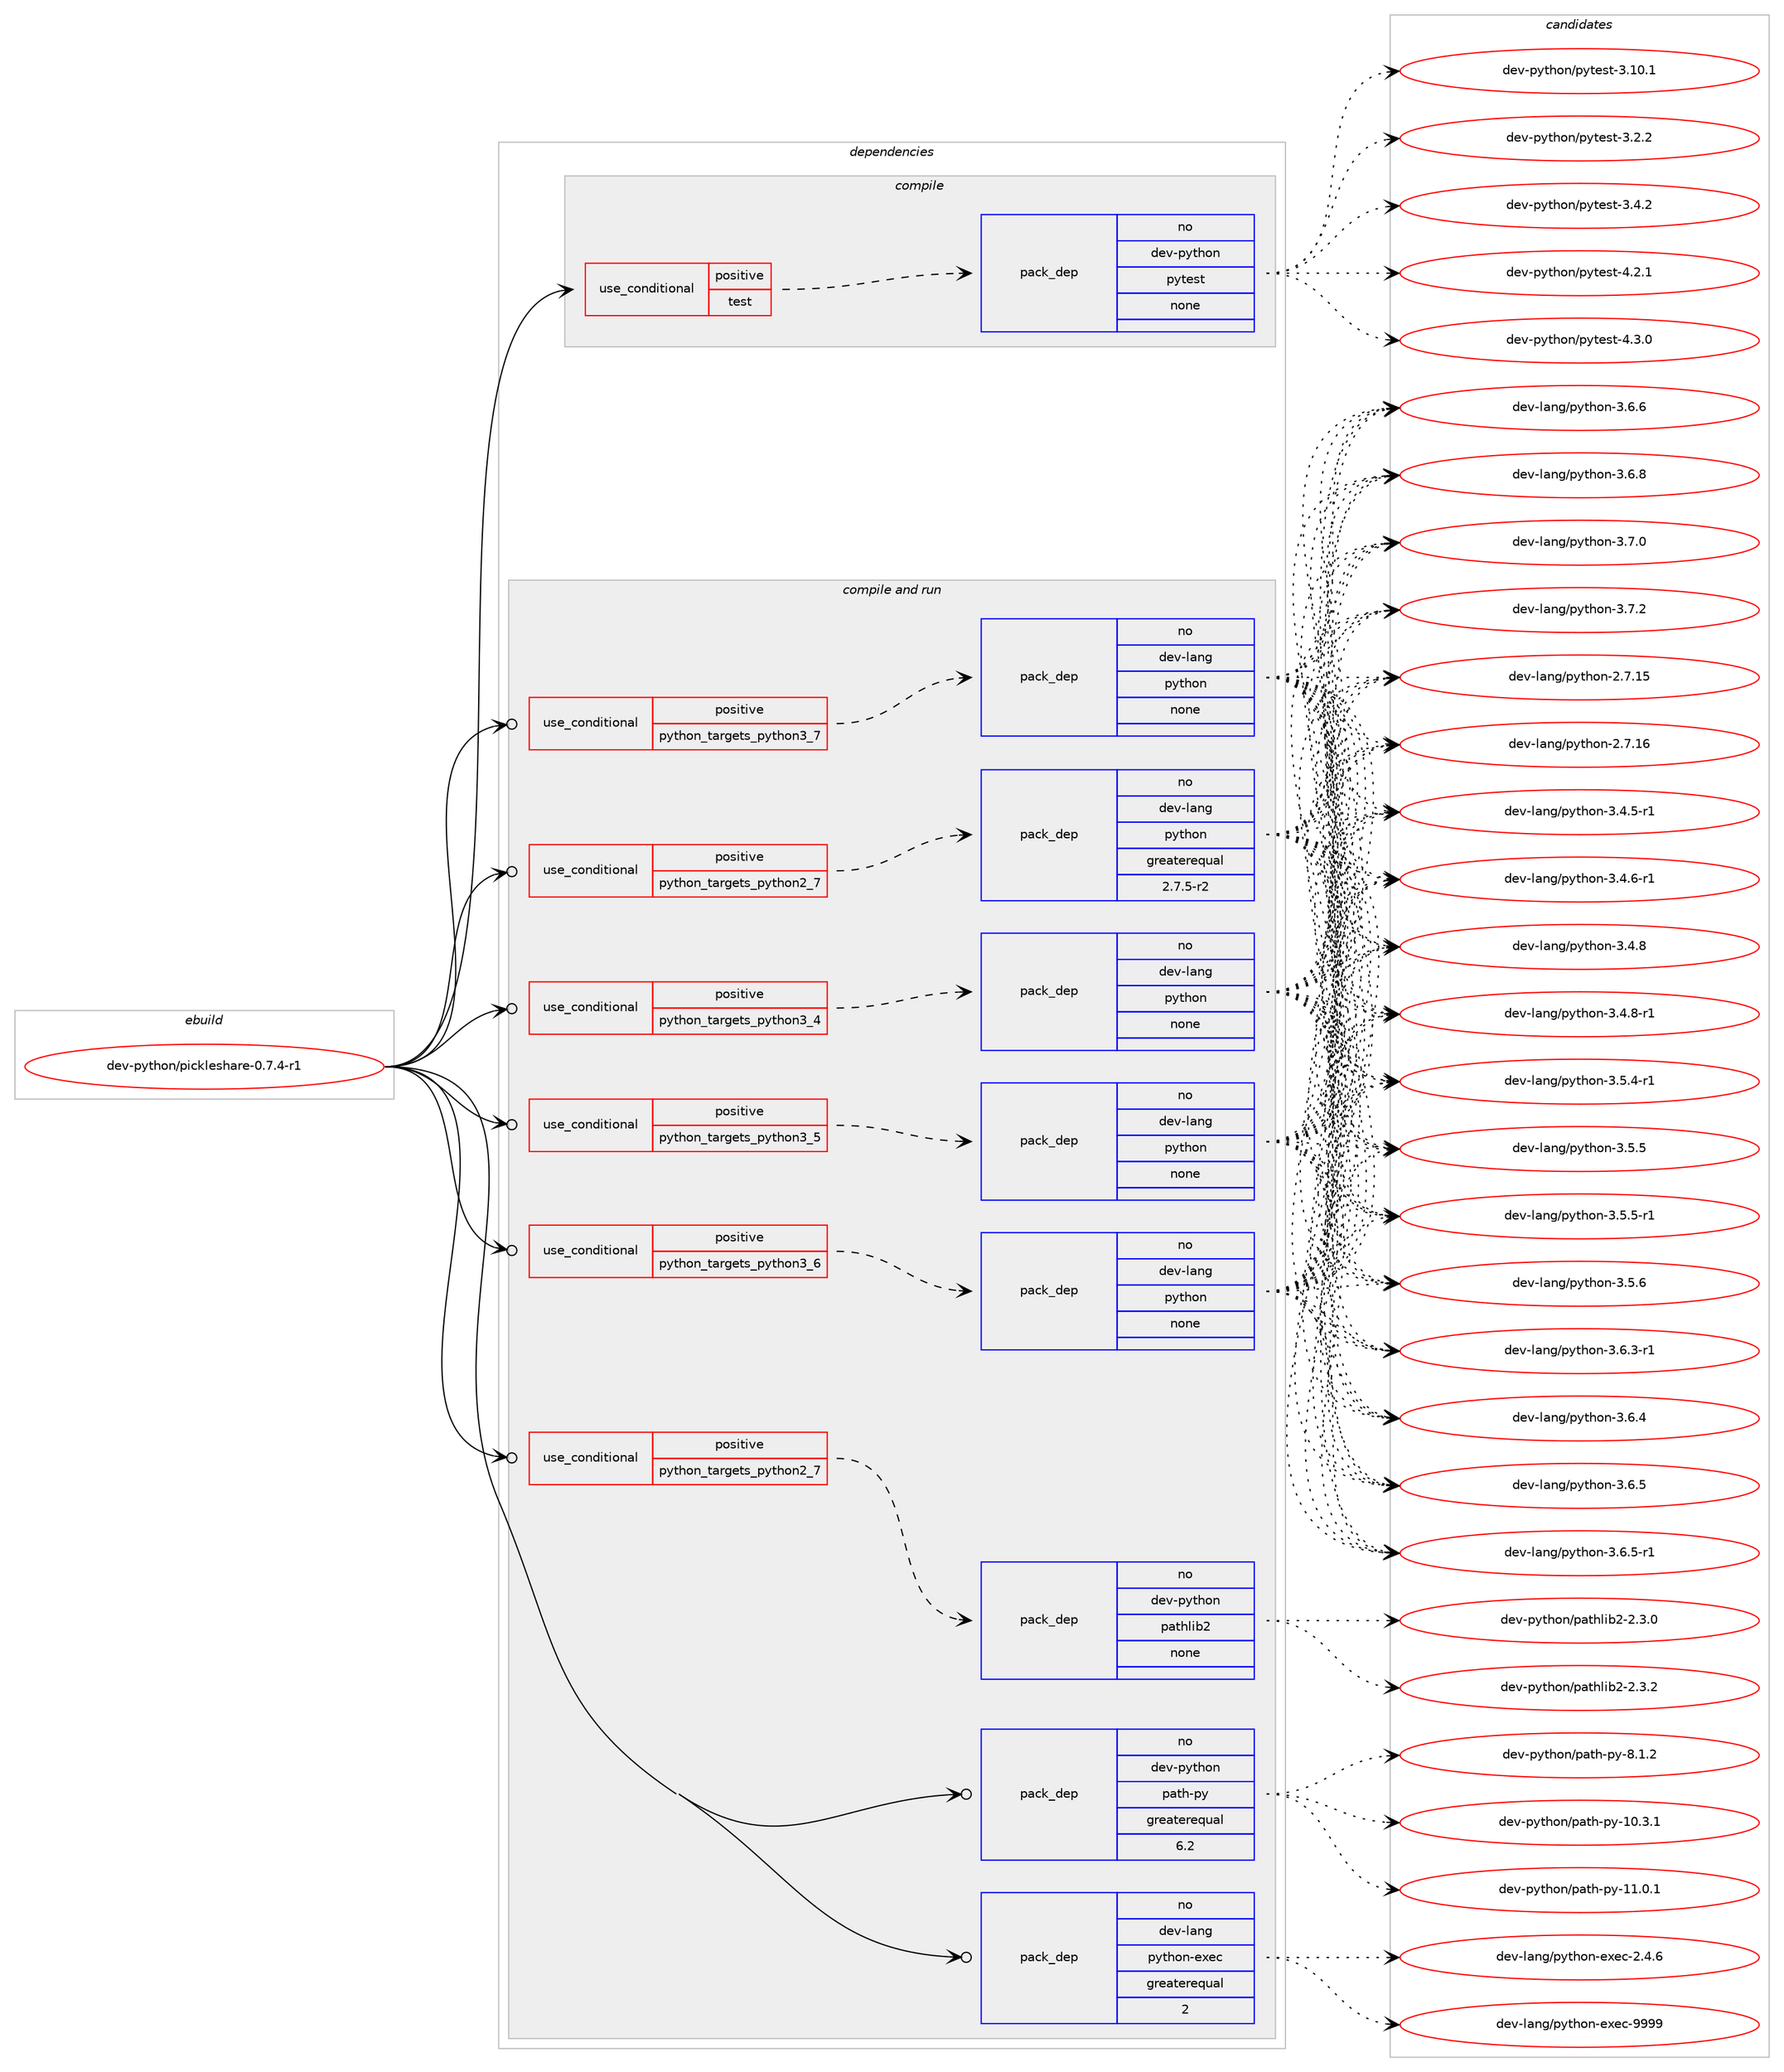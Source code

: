 digraph prolog {

# *************
# Graph options
# *************

newrank=true;
concentrate=true;
compound=true;
graph [rankdir=LR,fontname=Helvetica,fontsize=10,ranksep=1.5];#, ranksep=2.5, nodesep=0.2];
edge  [arrowhead=vee];
node  [fontname=Helvetica,fontsize=10];

# **********
# The ebuild
# **********

subgraph cluster_leftcol {
color=gray;
rank=same;
label=<<i>ebuild</i>>;
id [label="dev-python/pickleshare-0.7.4-r1", color=red, width=4, href="../dev-python/pickleshare-0.7.4-r1.svg"];
}

# ****************
# The dependencies
# ****************

subgraph cluster_midcol {
color=gray;
label=<<i>dependencies</i>>;
subgraph cluster_compile {
fillcolor="#eeeeee";
style=filled;
label=<<i>compile</i>>;
subgraph cond379376 {
dependency1425387 [label=<<TABLE BORDER="0" CELLBORDER="1" CELLSPACING="0" CELLPADDING="4"><TR><TD ROWSPAN="3" CELLPADDING="10">use_conditional</TD></TR><TR><TD>positive</TD></TR><TR><TD>test</TD></TR></TABLE>>, shape=none, color=red];
subgraph pack1022701 {
dependency1425388 [label=<<TABLE BORDER="0" CELLBORDER="1" CELLSPACING="0" CELLPADDING="4" WIDTH="220"><TR><TD ROWSPAN="6" CELLPADDING="30">pack_dep</TD></TR><TR><TD WIDTH="110">no</TD></TR><TR><TD>dev-python</TD></TR><TR><TD>pytest</TD></TR><TR><TD>none</TD></TR><TR><TD></TD></TR></TABLE>>, shape=none, color=blue];
}
dependency1425387:e -> dependency1425388:w [weight=20,style="dashed",arrowhead="vee"];
}
id:e -> dependency1425387:w [weight=20,style="solid",arrowhead="vee"];
}
subgraph cluster_compileandrun {
fillcolor="#eeeeee";
style=filled;
label=<<i>compile and run</i>>;
subgraph cond379377 {
dependency1425389 [label=<<TABLE BORDER="0" CELLBORDER="1" CELLSPACING="0" CELLPADDING="4"><TR><TD ROWSPAN="3" CELLPADDING="10">use_conditional</TD></TR><TR><TD>positive</TD></TR><TR><TD>python_targets_python2_7</TD></TR></TABLE>>, shape=none, color=red];
subgraph pack1022702 {
dependency1425390 [label=<<TABLE BORDER="0" CELLBORDER="1" CELLSPACING="0" CELLPADDING="4" WIDTH="220"><TR><TD ROWSPAN="6" CELLPADDING="30">pack_dep</TD></TR><TR><TD WIDTH="110">no</TD></TR><TR><TD>dev-lang</TD></TR><TR><TD>python</TD></TR><TR><TD>greaterequal</TD></TR><TR><TD>2.7.5-r2</TD></TR></TABLE>>, shape=none, color=blue];
}
dependency1425389:e -> dependency1425390:w [weight=20,style="dashed",arrowhead="vee"];
}
id:e -> dependency1425389:w [weight=20,style="solid",arrowhead="odotvee"];
subgraph cond379378 {
dependency1425391 [label=<<TABLE BORDER="0" CELLBORDER="1" CELLSPACING="0" CELLPADDING="4"><TR><TD ROWSPAN="3" CELLPADDING="10">use_conditional</TD></TR><TR><TD>positive</TD></TR><TR><TD>python_targets_python2_7</TD></TR></TABLE>>, shape=none, color=red];
subgraph pack1022703 {
dependency1425392 [label=<<TABLE BORDER="0" CELLBORDER="1" CELLSPACING="0" CELLPADDING="4" WIDTH="220"><TR><TD ROWSPAN="6" CELLPADDING="30">pack_dep</TD></TR><TR><TD WIDTH="110">no</TD></TR><TR><TD>dev-python</TD></TR><TR><TD>pathlib2</TD></TR><TR><TD>none</TD></TR><TR><TD></TD></TR></TABLE>>, shape=none, color=blue];
}
dependency1425391:e -> dependency1425392:w [weight=20,style="dashed",arrowhead="vee"];
}
id:e -> dependency1425391:w [weight=20,style="solid",arrowhead="odotvee"];
subgraph cond379379 {
dependency1425393 [label=<<TABLE BORDER="0" CELLBORDER="1" CELLSPACING="0" CELLPADDING="4"><TR><TD ROWSPAN="3" CELLPADDING="10">use_conditional</TD></TR><TR><TD>positive</TD></TR><TR><TD>python_targets_python3_4</TD></TR></TABLE>>, shape=none, color=red];
subgraph pack1022704 {
dependency1425394 [label=<<TABLE BORDER="0" CELLBORDER="1" CELLSPACING="0" CELLPADDING="4" WIDTH="220"><TR><TD ROWSPAN="6" CELLPADDING="30">pack_dep</TD></TR><TR><TD WIDTH="110">no</TD></TR><TR><TD>dev-lang</TD></TR><TR><TD>python</TD></TR><TR><TD>none</TD></TR><TR><TD></TD></TR></TABLE>>, shape=none, color=blue];
}
dependency1425393:e -> dependency1425394:w [weight=20,style="dashed",arrowhead="vee"];
}
id:e -> dependency1425393:w [weight=20,style="solid",arrowhead="odotvee"];
subgraph cond379380 {
dependency1425395 [label=<<TABLE BORDER="0" CELLBORDER="1" CELLSPACING="0" CELLPADDING="4"><TR><TD ROWSPAN="3" CELLPADDING="10">use_conditional</TD></TR><TR><TD>positive</TD></TR><TR><TD>python_targets_python3_5</TD></TR></TABLE>>, shape=none, color=red];
subgraph pack1022705 {
dependency1425396 [label=<<TABLE BORDER="0" CELLBORDER="1" CELLSPACING="0" CELLPADDING="4" WIDTH="220"><TR><TD ROWSPAN="6" CELLPADDING="30">pack_dep</TD></TR><TR><TD WIDTH="110">no</TD></TR><TR><TD>dev-lang</TD></TR><TR><TD>python</TD></TR><TR><TD>none</TD></TR><TR><TD></TD></TR></TABLE>>, shape=none, color=blue];
}
dependency1425395:e -> dependency1425396:w [weight=20,style="dashed",arrowhead="vee"];
}
id:e -> dependency1425395:w [weight=20,style="solid",arrowhead="odotvee"];
subgraph cond379381 {
dependency1425397 [label=<<TABLE BORDER="0" CELLBORDER="1" CELLSPACING="0" CELLPADDING="4"><TR><TD ROWSPAN="3" CELLPADDING="10">use_conditional</TD></TR><TR><TD>positive</TD></TR><TR><TD>python_targets_python3_6</TD></TR></TABLE>>, shape=none, color=red];
subgraph pack1022706 {
dependency1425398 [label=<<TABLE BORDER="0" CELLBORDER="1" CELLSPACING="0" CELLPADDING="4" WIDTH="220"><TR><TD ROWSPAN="6" CELLPADDING="30">pack_dep</TD></TR><TR><TD WIDTH="110">no</TD></TR><TR><TD>dev-lang</TD></TR><TR><TD>python</TD></TR><TR><TD>none</TD></TR><TR><TD></TD></TR></TABLE>>, shape=none, color=blue];
}
dependency1425397:e -> dependency1425398:w [weight=20,style="dashed",arrowhead="vee"];
}
id:e -> dependency1425397:w [weight=20,style="solid",arrowhead="odotvee"];
subgraph cond379382 {
dependency1425399 [label=<<TABLE BORDER="0" CELLBORDER="1" CELLSPACING="0" CELLPADDING="4"><TR><TD ROWSPAN="3" CELLPADDING="10">use_conditional</TD></TR><TR><TD>positive</TD></TR><TR><TD>python_targets_python3_7</TD></TR></TABLE>>, shape=none, color=red];
subgraph pack1022707 {
dependency1425400 [label=<<TABLE BORDER="0" CELLBORDER="1" CELLSPACING="0" CELLPADDING="4" WIDTH="220"><TR><TD ROWSPAN="6" CELLPADDING="30">pack_dep</TD></TR><TR><TD WIDTH="110">no</TD></TR><TR><TD>dev-lang</TD></TR><TR><TD>python</TD></TR><TR><TD>none</TD></TR><TR><TD></TD></TR></TABLE>>, shape=none, color=blue];
}
dependency1425399:e -> dependency1425400:w [weight=20,style="dashed",arrowhead="vee"];
}
id:e -> dependency1425399:w [weight=20,style="solid",arrowhead="odotvee"];
subgraph pack1022708 {
dependency1425401 [label=<<TABLE BORDER="0" CELLBORDER="1" CELLSPACING="0" CELLPADDING="4" WIDTH="220"><TR><TD ROWSPAN="6" CELLPADDING="30">pack_dep</TD></TR><TR><TD WIDTH="110">no</TD></TR><TR><TD>dev-lang</TD></TR><TR><TD>python-exec</TD></TR><TR><TD>greaterequal</TD></TR><TR><TD>2</TD></TR></TABLE>>, shape=none, color=blue];
}
id:e -> dependency1425401:w [weight=20,style="solid",arrowhead="odotvee"];
subgraph pack1022709 {
dependency1425402 [label=<<TABLE BORDER="0" CELLBORDER="1" CELLSPACING="0" CELLPADDING="4" WIDTH="220"><TR><TD ROWSPAN="6" CELLPADDING="30">pack_dep</TD></TR><TR><TD WIDTH="110">no</TD></TR><TR><TD>dev-python</TD></TR><TR><TD>path-py</TD></TR><TR><TD>greaterequal</TD></TR><TR><TD>6.2</TD></TR></TABLE>>, shape=none, color=blue];
}
id:e -> dependency1425402:w [weight=20,style="solid",arrowhead="odotvee"];
}
subgraph cluster_run {
fillcolor="#eeeeee";
style=filled;
label=<<i>run</i>>;
}
}

# **************
# The candidates
# **************

subgraph cluster_choices {
rank=same;
color=gray;
label=<<i>candidates</i>>;

subgraph choice1022701 {
color=black;
nodesep=1;
choice100101118451121211161041111104711212111610111511645514649484649 [label="dev-python/pytest-3.10.1", color=red, width=4,href="../dev-python/pytest-3.10.1.svg"];
choice1001011184511212111610411111047112121116101115116455146504650 [label="dev-python/pytest-3.2.2", color=red, width=4,href="../dev-python/pytest-3.2.2.svg"];
choice1001011184511212111610411111047112121116101115116455146524650 [label="dev-python/pytest-3.4.2", color=red, width=4,href="../dev-python/pytest-3.4.2.svg"];
choice1001011184511212111610411111047112121116101115116455246504649 [label="dev-python/pytest-4.2.1", color=red, width=4,href="../dev-python/pytest-4.2.1.svg"];
choice1001011184511212111610411111047112121116101115116455246514648 [label="dev-python/pytest-4.3.0", color=red, width=4,href="../dev-python/pytest-4.3.0.svg"];
dependency1425388:e -> choice100101118451121211161041111104711212111610111511645514649484649:w [style=dotted,weight="100"];
dependency1425388:e -> choice1001011184511212111610411111047112121116101115116455146504650:w [style=dotted,weight="100"];
dependency1425388:e -> choice1001011184511212111610411111047112121116101115116455146524650:w [style=dotted,weight="100"];
dependency1425388:e -> choice1001011184511212111610411111047112121116101115116455246504649:w [style=dotted,weight="100"];
dependency1425388:e -> choice1001011184511212111610411111047112121116101115116455246514648:w [style=dotted,weight="100"];
}
subgraph choice1022702 {
color=black;
nodesep=1;
choice10010111845108971101034711212111610411111045504655464953 [label="dev-lang/python-2.7.15", color=red, width=4,href="../dev-lang/python-2.7.15.svg"];
choice10010111845108971101034711212111610411111045504655464954 [label="dev-lang/python-2.7.16", color=red, width=4,href="../dev-lang/python-2.7.16.svg"];
choice1001011184510897110103471121211161041111104551465246534511449 [label="dev-lang/python-3.4.5-r1", color=red, width=4,href="../dev-lang/python-3.4.5-r1.svg"];
choice1001011184510897110103471121211161041111104551465246544511449 [label="dev-lang/python-3.4.6-r1", color=red, width=4,href="../dev-lang/python-3.4.6-r1.svg"];
choice100101118451089711010347112121116104111110455146524656 [label="dev-lang/python-3.4.8", color=red, width=4,href="../dev-lang/python-3.4.8.svg"];
choice1001011184510897110103471121211161041111104551465246564511449 [label="dev-lang/python-3.4.8-r1", color=red, width=4,href="../dev-lang/python-3.4.8-r1.svg"];
choice1001011184510897110103471121211161041111104551465346524511449 [label="dev-lang/python-3.5.4-r1", color=red, width=4,href="../dev-lang/python-3.5.4-r1.svg"];
choice100101118451089711010347112121116104111110455146534653 [label="dev-lang/python-3.5.5", color=red, width=4,href="../dev-lang/python-3.5.5.svg"];
choice1001011184510897110103471121211161041111104551465346534511449 [label="dev-lang/python-3.5.5-r1", color=red, width=4,href="../dev-lang/python-3.5.5-r1.svg"];
choice100101118451089711010347112121116104111110455146534654 [label="dev-lang/python-3.5.6", color=red, width=4,href="../dev-lang/python-3.5.6.svg"];
choice1001011184510897110103471121211161041111104551465446514511449 [label="dev-lang/python-3.6.3-r1", color=red, width=4,href="../dev-lang/python-3.6.3-r1.svg"];
choice100101118451089711010347112121116104111110455146544652 [label="dev-lang/python-3.6.4", color=red, width=4,href="../dev-lang/python-3.6.4.svg"];
choice100101118451089711010347112121116104111110455146544653 [label="dev-lang/python-3.6.5", color=red, width=4,href="../dev-lang/python-3.6.5.svg"];
choice1001011184510897110103471121211161041111104551465446534511449 [label="dev-lang/python-3.6.5-r1", color=red, width=4,href="../dev-lang/python-3.6.5-r1.svg"];
choice100101118451089711010347112121116104111110455146544654 [label="dev-lang/python-3.6.6", color=red, width=4,href="../dev-lang/python-3.6.6.svg"];
choice100101118451089711010347112121116104111110455146544656 [label="dev-lang/python-3.6.8", color=red, width=4,href="../dev-lang/python-3.6.8.svg"];
choice100101118451089711010347112121116104111110455146554648 [label="dev-lang/python-3.7.0", color=red, width=4,href="../dev-lang/python-3.7.0.svg"];
choice100101118451089711010347112121116104111110455146554650 [label="dev-lang/python-3.7.2", color=red, width=4,href="../dev-lang/python-3.7.2.svg"];
dependency1425390:e -> choice10010111845108971101034711212111610411111045504655464953:w [style=dotted,weight="100"];
dependency1425390:e -> choice10010111845108971101034711212111610411111045504655464954:w [style=dotted,weight="100"];
dependency1425390:e -> choice1001011184510897110103471121211161041111104551465246534511449:w [style=dotted,weight="100"];
dependency1425390:e -> choice1001011184510897110103471121211161041111104551465246544511449:w [style=dotted,weight="100"];
dependency1425390:e -> choice100101118451089711010347112121116104111110455146524656:w [style=dotted,weight="100"];
dependency1425390:e -> choice1001011184510897110103471121211161041111104551465246564511449:w [style=dotted,weight="100"];
dependency1425390:e -> choice1001011184510897110103471121211161041111104551465346524511449:w [style=dotted,weight="100"];
dependency1425390:e -> choice100101118451089711010347112121116104111110455146534653:w [style=dotted,weight="100"];
dependency1425390:e -> choice1001011184510897110103471121211161041111104551465346534511449:w [style=dotted,weight="100"];
dependency1425390:e -> choice100101118451089711010347112121116104111110455146534654:w [style=dotted,weight="100"];
dependency1425390:e -> choice1001011184510897110103471121211161041111104551465446514511449:w [style=dotted,weight="100"];
dependency1425390:e -> choice100101118451089711010347112121116104111110455146544652:w [style=dotted,weight="100"];
dependency1425390:e -> choice100101118451089711010347112121116104111110455146544653:w [style=dotted,weight="100"];
dependency1425390:e -> choice1001011184510897110103471121211161041111104551465446534511449:w [style=dotted,weight="100"];
dependency1425390:e -> choice100101118451089711010347112121116104111110455146544654:w [style=dotted,weight="100"];
dependency1425390:e -> choice100101118451089711010347112121116104111110455146544656:w [style=dotted,weight="100"];
dependency1425390:e -> choice100101118451089711010347112121116104111110455146554648:w [style=dotted,weight="100"];
dependency1425390:e -> choice100101118451089711010347112121116104111110455146554650:w [style=dotted,weight="100"];
}
subgraph choice1022703 {
color=black;
nodesep=1;
choice1001011184511212111610411111047112971161041081059850455046514648 [label="dev-python/pathlib2-2.3.0", color=red, width=4,href="../dev-python/pathlib2-2.3.0.svg"];
choice1001011184511212111610411111047112971161041081059850455046514650 [label="dev-python/pathlib2-2.3.2", color=red, width=4,href="../dev-python/pathlib2-2.3.2.svg"];
dependency1425392:e -> choice1001011184511212111610411111047112971161041081059850455046514648:w [style=dotted,weight="100"];
dependency1425392:e -> choice1001011184511212111610411111047112971161041081059850455046514650:w [style=dotted,weight="100"];
}
subgraph choice1022704 {
color=black;
nodesep=1;
choice10010111845108971101034711212111610411111045504655464953 [label="dev-lang/python-2.7.15", color=red, width=4,href="../dev-lang/python-2.7.15.svg"];
choice10010111845108971101034711212111610411111045504655464954 [label="dev-lang/python-2.7.16", color=red, width=4,href="../dev-lang/python-2.7.16.svg"];
choice1001011184510897110103471121211161041111104551465246534511449 [label="dev-lang/python-3.4.5-r1", color=red, width=4,href="../dev-lang/python-3.4.5-r1.svg"];
choice1001011184510897110103471121211161041111104551465246544511449 [label="dev-lang/python-3.4.6-r1", color=red, width=4,href="../dev-lang/python-3.4.6-r1.svg"];
choice100101118451089711010347112121116104111110455146524656 [label="dev-lang/python-3.4.8", color=red, width=4,href="../dev-lang/python-3.4.8.svg"];
choice1001011184510897110103471121211161041111104551465246564511449 [label="dev-lang/python-3.4.8-r1", color=red, width=4,href="../dev-lang/python-3.4.8-r1.svg"];
choice1001011184510897110103471121211161041111104551465346524511449 [label="dev-lang/python-3.5.4-r1", color=red, width=4,href="../dev-lang/python-3.5.4-r1.svg"];
choice100101118451089711010347112121116104111110455146534653 [label="dev-lang/python-3.5.5", color=red, width=4,href="../dev-lang/python-3.5.5.svg"];
choice1001011184510897110103471121211161041111104551465346534511449 [label="dev-lang/python-3.5.5-r1", color=red, width=4,href="../dev-lang/python-3.5.5-r1.svg"];
choice100101118451089711010347112121116104111110455146534654 [label="dev-lang/python-3.5.6", color=red, width=4,href="../dev-lang/python-3.5.6.svg"];
choice1001011184510897110103471121211161041111104551465446514511449 [label="dev-lang/python-3.6.3-r1", color=red, width=4,href="../dev-lang/python-3.6.3-r1.svg"];
choice100101118451089711010347112121116104111110455146544652 [label="dev-lang/python-3.6.4", color=red, width=4,href="../dev-lang/python-3.6.4.svg"];
choice100101118451089711010347112121116104111110455146544653 [label="dev-lang/python-3.6.5", color=red, width=4,href="../dev-lang/python-3.6.5.svg"];
choice1001011184510897110103471121211161041111104551465446534511449 [label="dev-lang/python-3.6.5-r1", color=red, width=4,href="../dev-lang/python-3.6.5-r1.svg"];
choice100101118451089711010347112121116104111110455146544654 [label="dev-lang/python-3.6.6", color=red, width=4,href="../dev-lang/python-3.6.6.svg"];
choice100101118451089711010347112121116104111110455146544656 [label="dev-lang/python-3.6.8", color=red, width=4,href="../dev-lang/python-3.6.8.svg"];
choice100101118451089711010347112121116104111110455146554648 [label="dev-lang/python-3.7.0", color=red, width=4,href="../dev-lang/python-3.7.0.svg"];
choice100101118451089711010347112121116104111110455146554650 [label="dev-lang/python-3.7.2", color=red, width=4,href="../dev-lang/python-3.7.2.svg"];
dependency1425394:e -> choice10010111845108971101034711212111610411111045504655464953:w [style=dotted,weight="100"];
dependency1425394:e -> choice10010111845108971101034711212111610411111045504655464954:w [style=dotted,weight="100"];
dependency1425394:e -> choice1001011184510897110103471121211161041111104551465246534511449:w [style=dotted,weight="100"];
dependency1425394:e -> choice1001011184510897110103471121211161041111104551465246544511449:w [style=dotted,weight="100"];
dependency1425394:e -> choice100101118451089711010347112121116104111110455146524656:w [style=dotted,weight="100"];
dependency1425394:e -> choice1001011184510897110103471121211161041111104551465246564511449:w [style=dotted,weight="100"];
dependency1425394:e -> choice1001011184510897110103471121211161041111104551465346524511449:w [style=dotted,weight="100"];
dependency1425394:e -> choice100101118451089711010347112121116104111110455146534653:w [style=dotted,weight="100"];
dependency1425394:e -> choice1001011184510897110103471121211161041111104551465346534511449:w [style=dotted,weight="100"];
dependency1425394:e -> choice100101118451089711010347112121116104111110455146534654:w [style=dotted,weight="100"];
dependency1425394:e -> choice1001011184510897110103471121211161041111104551465446514511449:w [style=dotted,weight="100"];
dependency1425394:e -> choice100101118451089711010347112121116104111110455146544652:w [style=dotted,weight="100"];
dependency1425394:e -> choice100101118451089711010347112121116104111110455146544653:w [style=dotted,weight="100"];
dependency1425394:e -> choice1001011184510897110103471121211161041111104551465446534511449:w [style=dotted,weight="100"];
dependency1425394:e -> choice100101118451089711010347112121116104111110455146544654:w [style=dotted,weight="100"];
dependency1425394:e -> choice100101118451089711010347112121116104111110455146544656:w [style=dotted,weight="100"];
dependency1425394:e -> choice100101118451089711010347112121116104111110455146554648:w [style=dotted,weight="100"];
dependency1425394:e -> choice100101118451089711010347112121116104111110455146554650:w [style=dotted,weight="100"];
}
subgraph choice1022705 {
color=black;
nodesep=1;
choice10010111845108971101034711212111610411111045504655464953 [label="dev-lang/python-2.7.15", color=red, width=4,href="../dev-lang/python-2.7.15.svg"];
choice10010111845108971101034711212111610411111045504655464954 [label="dev-lang/python-2.7.16", color=red, width=4,href="../dev-lang/python-2.7.16.svg"];
choice1001011184510897110103471121211161041111104551465246534511449 [label="dev-lang/python-3.4.5-r1", color=red, width=4,href="../dev-lang/python-3.4.5-r1.svg"];
choice1001011184510897110103471121211161041111104551465246544511449 [label="dev-lang/python-3.4.6-r1", color=red, width=4,href="../dev-lang/python-3.4.6-r1.svg"];
choice100101118451089711010347112121116104111110455146524656 [label="dev-lang/python-3.4.8", color=red, width=4,href="../dev-lang/python-3.4.8.svg"];
choice1001011184510897110103471121211161041111104551465246564511449 [label="dev-lang/python-3.4.8-r1", color=red, width=4,href="../dev-lang/python-3.4.8-r1.svg"];
choice1001011184510897110103471121211161041111104551465346524511449 [label="dev-lang/python-3.5.4-r1", color=red, width=4,href="../dev-lang/python-3.5.4-r1.svg"];
choice100101118451089711010347112121116104111110455146534653 [label="dev-lang/python-3.5.5", color=red, width=4,href="../dev-lang/python-3.5.5.svg"];
choice1001011184510897110103471121211161041111104551465346534511449 [label="dev-lang/python-3.5.5-r1", color=red, width=4,href="../dev-lang/python-3.5.5-r1.svg"];
choice100101118451089711010347112121116104111110455146534654 [label="dev-lang/python-3.5.6", color=red, width=4,href="../dev-lang/python-3.5.6.svg"];
choice1001011184510897110103471121211161041111104551465446514511449 [label="dev-lang/python-3.6.3-r1", color=red, width=4,href="../dev-lang/python-3.6.3-r1.svg"];
choice100101118451089711010347112121116104111110455146544652 [label="dev-lang/python-3.6.4", color=red, width=4,href="../dev-lang/python-3.6.4.svg"];
choice100101118451089711010347112121116104111110455146544653 [label="dev-lang/python-3.6.5", color=red, width=4,href="../dev-lang/python-3.6.5.svg"];
choice1001011184510897110103471121211161041111104551465446534511449 [label="dev-lang/python-3.6.5-r1", color=red, width=4,href="../dev-lang/python-3.6.5-r1.svg"];
choice100101118451089711010347112121116104111110455146544654 [label="dev-lang/python-3.6.6", color=red, width=4,href="../dev-lang/python-3.6.6.svg"];
choice100101118451089711010347112121116104111110455146544656 [label="dev-lang/python-3.6.8", color=red, width=4,href="../dev-lang/python-3.6.8.svg"];
choice100101118451089711010347112121116104111110455146554648 [label="dev-lang/python-3.7.0", color=red, width=4,href="../dev-lang/python-3.7.0.svg"];
choice100101118451089711010347112121116104111110455146554650 [label="dev-lang/python-3.7.2", color=red, width=4,href="../dev-lang/python-3.7.2.svg"];
dependency1425396:e -> choice10010111845108971101034711212111610411111045504655464953:w [style=dotted,weight="100"];
dependency1425396:e -> choice10010111845108971101034711212111610411111045504655464954:w [style=dotted,weight="100"];
dependency1425396:e -> choice1001011184510897110103471121211161041111104551465246534511449:w [style=dotted,weight="100"];
dependency1425396:e -> choice1001011184510897110103471121211161041111104551465246544511449:w [style=dotted,weight="100"];
dependency1425396:e -> choice100101118451089711010347112121116104111110455146524656:w [style=dotted,weight="100"];
dependency1425396:e -> choice1001011184510897110103471121211161041111104551465246564511449:w [style=dotted,weight="100"];
dependency1425396:e -> choice1001011184510897110103471121211161041111104551465346524511449:w [style=dotted,weight="100"];
dependency1425396:e -> choice100101118451089711010347112121116104111110455146534653:w [style=dotted,weight="100"];
dependency1425396:e -> choice1001011184510897110103471121211161041111104551465346534511449:w [style=dotted,weight="100"];
dependency1425396:e -> choice100101118451089711010347112121116104111110455146534654:w [style=dotted,weight="100"];
dependency1425396:e -> choice1001011184510897110103471121211161041111104551465446514511449:w [style=dotted,weight="100"];
dependency1425396:e -> choice100101118451089711010347112121116104111110455146544652:w [style=dotted,weight="100"];
dependency1425396:e -> choice100101118451089711010347112121116104111110455146544653:w [style=dotted,weight="100"];
dependency1425396:e -> choice1001011184510897110103471121211161041111104551465446534511449:w [style=dotted,weight="100"];
dependency1425396:e -> choice100101118451089711010347112121116104111110455146544654:w [style=dotted,weight="100"];
dependency1425396:e -> choice100101118451089711010347112121116104111110455146544656:w [style=dotted,weight="100"];
dependency1425396:e -> choice100101118451089711010347112121116104111110455146554648:w [style=dotted,weight="100"];
dependency1425396:e -> choice100101118451089711010347112121116104111110455146554650:w [style=dotted,weight="100"];
}
subgraph choice1022706 {
color=black;
nodesep=1;
choice10010111845108971101034711212111610411111045504655464953 [label="dev-lang/python-2.7.15", color=red, width=4,href="../dev-lang/python-2.7.15.svg"];
choice10010111845108971101034711212111610411111045504655464954 [label="dev-lang/python-2.7.16", color=red, width=4,href="../dev-lang/python-2.7.16.svg"];
choice1001011184510897110103471121211161041111104551465246534511449 [label="dev-lang/python-3.4.5-r1", color=red, width=4,href="../dev-lang/python-3.4.5-r1.svg"];
choice1001011184510897110103471121211161041111104551465246544511449 [label="dev-lang/python-3.4.6-r1", color=red, width=4,href="../dev-lang/python-3.4.6-r1.svg"];
choice100101118451089711010347112121116104111110455146524656 [label="dev-lang/python-3.4.8", color=red, width=4,href="../dev-lang/python-3.4.8.svg"];
choice1001011184510897110103471121211161041111104551465246564511449 [label="dev-lang/python-3.4.8-r1", color=red, width=4,href="../dev-lang/python-3.4.8-r1.svg"];
choice1001011184510897110103471121211161041111104551465346524511449 [label="dev-lang/python-3.5.4-r1", color=red, width=4,href="../dev-lang/python-3.5.4-r1.svg"];
choice100101118451089711010347112121116104111110455146534653 [label="dev-lang/python-3.5.5", color=red, width=4,href="../dev-lang/python-3.5.5.svg"];
choice1001011184510897110103471121211161041111104551465346534511449 [label="dev-lang/python-3.5.5-r1", color=red, width=4,href="../dev-lang/python-3.5.5-r1.svg"];
choice100101118451089711010347112121116104111110455146534654 [label="dev-lang/python-3.5.6", color=red, width=4,href="../dev-lang/python-3.5.6.svg"];
choice1001011184510897110103471121211161041111104551465446514511449 [label="dev-lang/python-3.6.3-r1", color=red, width=4,href="../dev-lang/python-3.6.3-r1.svg"];
choice100101118451089711010347112121116104111110455146544652 [label="dev-lang/python-3.6.4", color=red, width=4,href="../dev-lang/python-3.6.4.svg"];
choice100101118451089711010347112121116104111110455146544653 [label="dev-lang/python-3.6.5", color=red, width=4,href="../dev-lang/python-3.6.5.svg"];
choice1001011184510897110103471121211161041111104551465446534511449 [label="dev-lang/python-3.6.5-r1", color=red, width=4,href="../dev-lang/python-3.6.5-r1.svg"];
choice100101118451089711010347112121116104111110455146544654 [label="dev-lang/python-3.6.6", color=red, width=4,href="../dev-lang/python-3.6.6.svg"];
choice100101118451089711010347112121116104111110455146544656 [label="dev-lang/python-3.6.8", color=red, width=4,href="../dev-lang/python-3.6.8.svg"];
choice100101118451089711010347112121116104111110455146554648 [label="dev-lang/python-3.7.0", color=red, width=4,href="../dev-lang/python-3.7.0.svg"];
choice100101118451089711010347112121116104111110455146554650 [label="dev-lang/python-3.7.2", color=red, width=4,href="../dev-lang/python-3.7.2.svg"];
dependency1425398:e -> choice10010111845108971101034711212111610411111045504655464953:w [style=dotted,weight="100"];
dependency1425398:e -> choice10010111845108971101034711212111610411111045504655464954:w [style=dotted,weight="100"];
dependency1425398:e -> choice1001011184510897110103471121211161041111104551465246534511449:w [style=dotted,weight="100"];
dependency1425398:e -> choice1001011184510897110103471121211161041111104551465246544511449:w [style=dotted,weight="100"];
dependency1425398:e -> choice100101118451089711010347112121116104111110455146524656:w [style=dotted,weight="100"];
dependency1425398:e -> choice1001011184510897110103471121211161041111104551465246564511449:w [style=dotted,weight="100"];
dependency1425398:e -> choice1001011184510897110103471121211161041111104551465346524511449:w [style=dotted,weight="100"];
dependency1425398:e -> choice100101118451089711010347112121116104111110455146534653:w [style=dotted,weight="100"];
dependency1425398:e -> choice1001011184510897110103471121211161041111104551465346534511449:w [style=dotted,weight="100"];
dependency1425398:e -> choice100101118451089711010347112121116104111110455146534654:w [style=dotted,weight="100"];
dependency1425398:e -> choice1001011184510897110103471121211161041111104551465446514511449:w [style=dotted,weight="100"];
dependency1425398:e -> choice100101118451089711010347112121116104111110455146544652:w [style=dotted,weight="100"];
dependency1425398:e -> choice100101118451089711010347112121116104111110455146544653:w [style=dotted,weight="100"];
dependency1425398:e -> choice1001011184510897110103471121211161041111104551465446534511449:w [style=dotted,weight="100"];
dependency1425398:e -> choice100101118451089711010347112121116104111110455146544654:w [style=dotted,weight="100"];
dependency1425398:e -> choice100101118451089711010347112121116104111110455146544656:w [style=dotted,weight="100"];
dependency1425398:e -> choice100101118451089711010347112121116104111110455146554648:w [style=dotted,weight="100"];
dependency1425398:e -> choice100101118451089711010347112121116104111110455146554650:w [style=dotted,weight="100"];
}
subgraph choice1022707 {
color=black;
nodesep=1;
choice10010111845108971101034711212111610411111045504655464953 [label="dev-lang/python-2.7.15", color=red, width=4,href="../dev-lang/python-2.7.15.svg"];
choice10010111845108971101034711212111610411111045504655464954 [label="dev-lang/python-2.7.16", color=red, width=4,href="../dev-lang/python-2.7.16.svg"];
choice1001011184510897110103471121211161041111104551465246534511449 [label="dev-lang/python-3.4.5-r1", color=red, width=4,href="../dev-lang/python-3.4.5-r1.svg"];
choice1001011184510897110103471121211161041111104551465246544511449 [label="dev-lang/python-3.4.6-r1", color=red, width=4,href="../dev-lang/python-3.4.6-r1.svg"];
choice100101118451089711010347112121116104111110455146524656 [label="dev-lang/python-3.4.8", color=red, width=4,href="../dev-lang/python-3.4.8.svg"];
choice1001011184510897110103471121211161041111104551465246564511449 [label="dev-lang/python-3.4.8-r1", color=red, width=4,href="../dev-lang/python-3.4.8-r1.svg"];
choice1001011184510897110103471121211161041111104551465346524511449 [label="dev-lang/python-3.5.4-r1", color=red, width=4,href="../dev-lang/python-3.5.4-r1.svg"];
choice100101118451089711010347112121116104111110455146534653 [label="dev-lang/python-3.5.5", color=red, width=4,href="../dev-lang/python-3.5.5.svg"];
choice1001011184510897110103471121211161041111104551465346534511449 [label="dev-lang/python-3.5.5-r1", color=red, width=4,href="../dev-lang/python-3.5.5-r1.svg"];
choice100101118451089711010347112121116104111110455146534654 [label="dev-lang/python-3.5.6", color=red, width=4,href="../dev-lang/python-3.5.6.svg"];
choice1001011184510897110103471121211161041111104551465446514511449 [label="dev-lang/python-3.6.3-r1", color=red, width=4,href="../dev-lang/python-3.6.3-r1.svg"];
choice100101118451089711010347112121116104111110455146544652 [label="dev-lang/python-3.6.4", color=red, width=4,href="../dev-lang/python-3.6.4.svg"];
choice100101118451089711010347112121116104111110455146544653 [label="dev-lang/python-3.6.5", color=red, width=4,href="../dev-lang/python-3.6.5.svg"];
choice1001011184510897110103471121211161041111104551465446534511449 [label="dev-lang/python-3.6.5-r1", color=red, width=4,href="../dev-lang/python-3.6.5-r1.svg"];
choice100101118451089711010347112121116104111110455146544654 [label="dev-lang/python-3.6.6", color=red, width=4,href="../dev-lang/python-3.6.6.svg"];
choice100101118451089711010347112121116104111110455146544656 [label="dev-lang/python-3.6.8", color=red, width=4,href="../dev-lang/python-3.6.8.svg"];
choice100101118451089711010347112121116104111110455146554648 [label="dev-lang/python-3.7.0", color=red, width=4,href="../dev-lang/python-3.7.0.svg"];
choice100101118451089711010347112121116104111110455146554650 [label="dev-lang/python-3.7.2", color=red, width=4,href="../dev-lang/python-3.7.2.svg"];
dependency1425400:e -> choice10010111845108971101034711212111610411111045504655464953:w [style=dotted,weight="100"];
dependency1425400:e -> choice10010111845108971101034711212111610411111045504655464954:w [style=dotted,weight="100"];
dependency1425400:e -> choice1001011184510897110103471121211161041111104551465246534511449:w [style=dotted,weight="100"];
dependency1425400:e -> choice1001011184510897110103471121211161041111104551465246544511449:w [style=dotted,weight="100"];
dependency1425400:e -> choice100101118451089711010347112121116104111110455146524656:w [style=dotted,weight="100"];
dependency1425400:e -> choice1001011184510897110103471121211161041111104551465246564511449:w [style=dotted,weight="100"];
dependency1425400:e -> choice1001011184510897110103471121211161041111104551465346524511449:w [style=dotted,weight="100"];
dependency1425400:e -> choice100101118451089711010347112121116104111110455146534653:w [style=dotted,weight="100"];
dependency1425400:e -> choice1001011184510897110103471121211161041111104551465346534511449:w [style=dotted,weight="100"];
dependency1425400:e -> choice100101118451089711010347112121116104111110455146534654:w [style=dotted,weight="100"];
dependency1425400:e -> choice1001011184510897110103471121211161041111104551465446514511449:w [style=dotted,weight="100"];
dependency1425400:e -> choice100101118451089711010347112121116104111110455146544652:w [style=dotted,weight="100"];
dependency1425400:e -> choice100101118451089711010347112121116104111110455146544653:w [style=dotted,weight="100"];
dependency1425400:e -> choice1001011184510897110103471121211161041111104551465446534511449:w [style=dotted,weight="100"];
dependency1425400:e -> choice100101118451089711010347112121116104111110455146544654:w [style=dotted,weight="100"];
dependency1425400:e -> choice100101118451089711010347112121116104111110455146544656:w [style=dotted,weight="100"];
dependency1425400:e -> choice100101118451089711010347112121116104111110455146554648:w [style=dotted,weight="100"];
dependency1425400:e -> choice100101118451089711010347112121116104111110455146554650:w [style=dotted,weight="100"];
}
subgraph choice1022708 {
color=black;
nodesep=1;
choice1001011184510897110103471121211161041111104510112010199455046524654 [label="dev-lang/python-exec-2.4.6", color=red, width=4,href="../dev-lang/python-exec-2.4.6.svg"];
choice10010111845108971101034711212111610411111045101120101994557575757 [label="dev-lang/python-exec-9999", color=red, width=4,href="../dev-lang/python-exec-9999.svg"];
dependency1425401:e -> choice1001011184510897110103471121211161041111104510112010199455046524654:w [style=dotted,weight="100"];
dependency1425401:e -> choice10010111845108971101034711212111610411111045101120101994557575757:w [style=dotted,weight="100"];
}
subgraph choice1022709 {
color=black;
nodesep=1;
choice1001011184511212111610411111047112971161044511212145494846514649 [label="dev-python/path-py-10.3.1", color=red, width=4,href="../dev-python/path-py-10.3.1.svg"];
choice1001011184511212111610411111047112971161044511212145494946484649 [label="dev-python/path-py-11.0.1", color=red, width=4,href="../dev-python/path-py-11.0.1.svg"];
choice10010111845112121116104111110471129711610445112121455646494650 [label="dev-python/path-py-8.1.2", color=red, width=4,href="../dev-python/path-py-8.1.2.svg"];
dependency1425402:e -> choice1001011184511212111610411111047112971161044511212145494846514649:w [style=dotted,weight="100"];
dependency1425402:e -> choice1001011184511212111610411111047112971161044511212145494946484649:w [style=dotted,weight="100"];
dependency1425402:e -> choice10010111845112121116104111110471129711610445112121455646494650:w [style=dotted,weight="100"];
}
}

}
